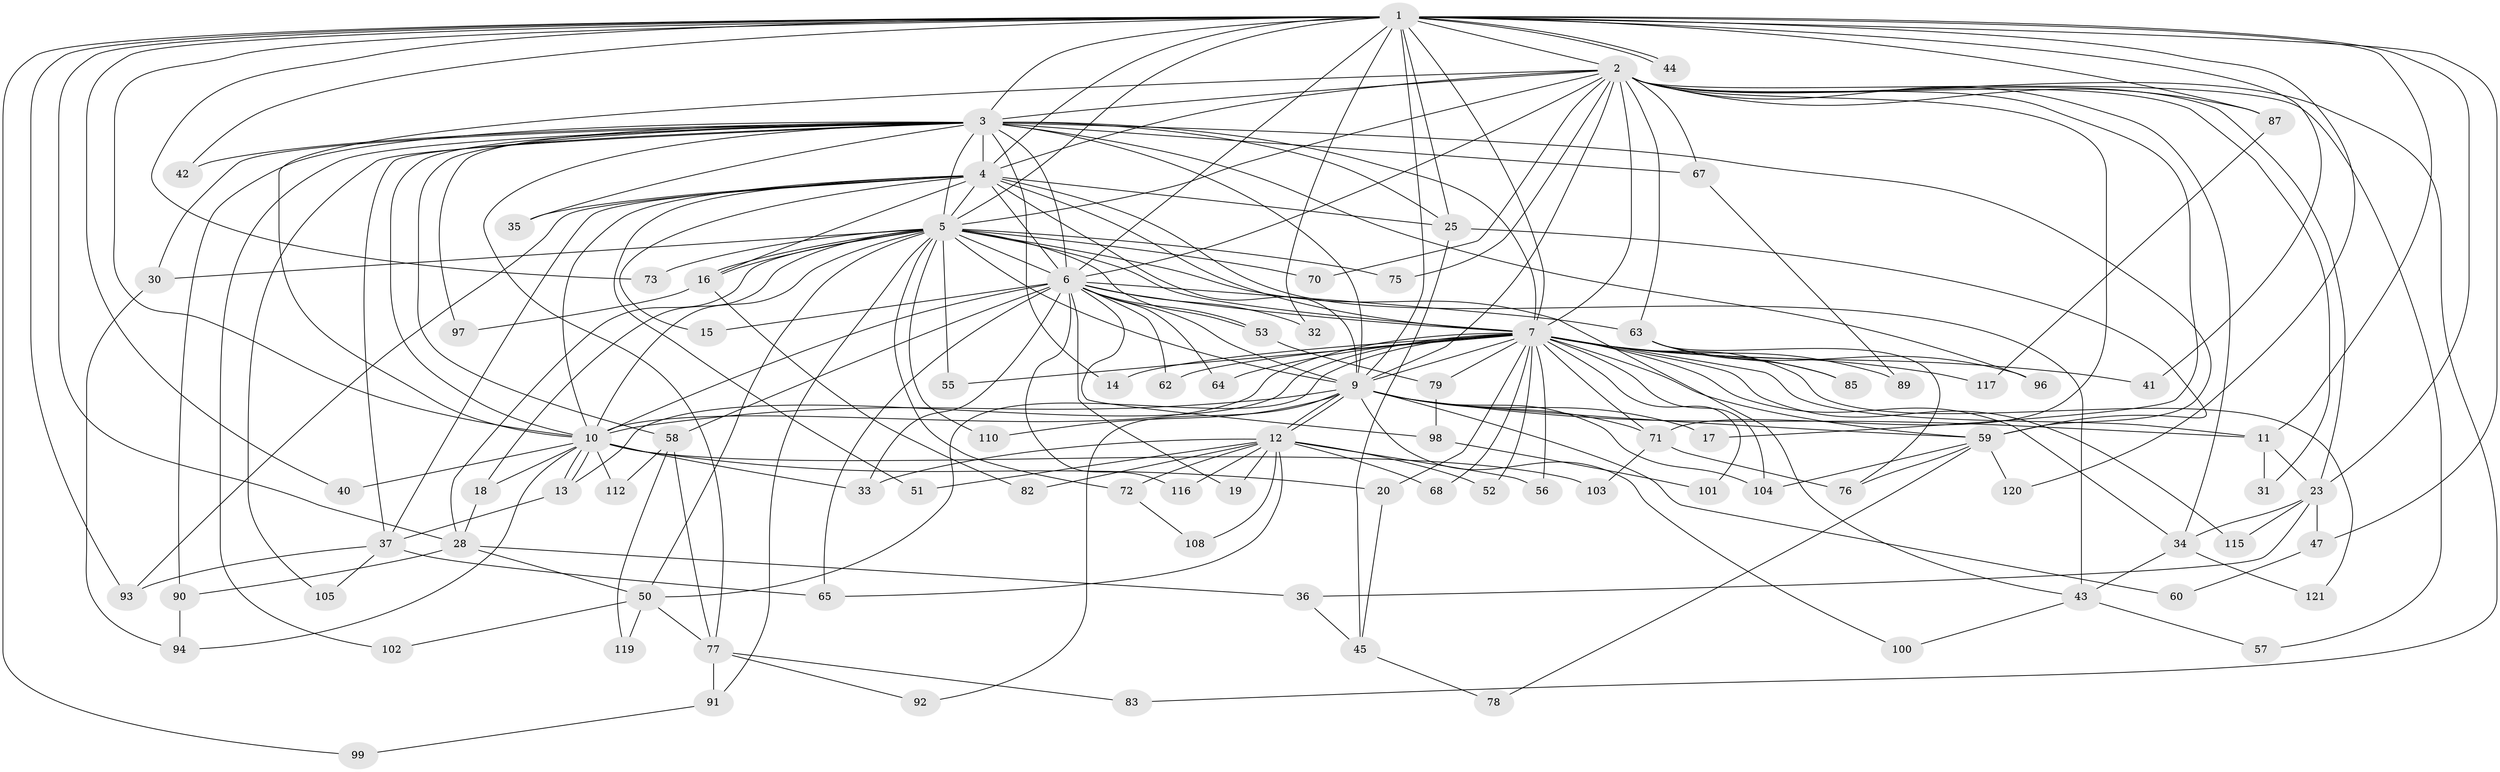 // Generated by graph-tools (version 1.1) at 2025/23/03/03/25 07:23:46]
// undirected, 91 vertices, 221 edges
graph export_dot {
graph [start="1"]
  node [color=gray90,style=filled];
  1 [super="+26"];
  2 [super="+39"];
  3 [super="+66"];
  4 [super="+29"];
  5 [super="+24"];
  6 [super="+21"];
  7 [super="+8"];
  9 [super="+84"];
  10 [super="+106"];
  11 [super="+27"];
  12 [super="+46"];
  13 [super="+54"];
  14 [super="+22"];
  15;
  16 [super="+61"];
  17;
  18;
  19;
  20;
  23 [super="+118"];
  25 [super="+69"];
  28 [super="+86"];
  30;
  31;
  32;
  33;
  34 [super="+38"];
  35;
  36;
  37 [super="+48"];
  40;
  41;
  42;
  43 [super="+113"];
  44;
  45 [super="+49"];
  47;
  50 [super="+107"];
  51;
  52;
  53;
  55;
  56;
  57;
  58;
  59 [super="+74"];
  60;
  62;
  63;
  64;
  65 [super="+81"];
  67;
  68;
  70;
  71 [super="+88"];
  72;
  73;
  75;
  76 [super="+114"];
  77 [super="+80"];
  78;
  79;
  82;
  83;
  85;
  87;
  89;
  90 [super="+109"];
  91;
  92;
  93 [super="+95"];
  94;
  96;
  97;
  98;
  99;
  100;
  101;
  102;
  103;
  104 [super="+111"];
  105;
  108;
  110;
  112;
  115;
  116;
  117;
  119;
  120;
  121;
  1 -- 2 [weight=2];
  1 -- 3;
  1 -- 4;
  1 -- 5 [weight=2];
  1 -- 6;
  1 -- 7 [weight=2];
  1 -- 9 [weight=2];
  1 -- 10;
  1 -- 11;
  1 -- 32;
  1 -- 40;
  1 -- 41;
  1 -- 42;
  1 -- 44;
  1 -- 44;
  1 -- 73;
  1 -- 87;
  1 -- 93;
  1 -- 99;
  1 -- 120;
  1 -- 25;
  1 -- 47;
  1 -- 23;
  1 -- 28;
  2 -- 3;
  2 -- 4;
  2 -- 5;
  2 -- 6;
  2 -- 7 [weight=2];
  2 -- 9;
  2 -- 10;
  2 -- 17;
  2 -- 23;
  2 -- 31;
  2 -- 34;
  2 -- 57;
  2 -- 63;
  2 -- 67;
  2 -- 70;
  2 -- 71;
  2 -- 83;
  2 -- 75;
  2 -- 87;
  3 -- 4;
  3 -- 5;
  3 -- 6 [weight=2];
  3 -- 7 [weight=3];
  3 -- 9;
  3 -- 10 [weight=2];
  3 -- 14;
  3 -- 25;
  3 -- 30;
  3 -- 35;
  3 -- 37;
  3 -- 42;
  3 -- 58;
  3 -- 67;
  3 -- 77;
  3 -- 90;
  3 -- 96;
  3 -- 102;
  3 -- 105;
  3 -- 97;
  3 -- 59;
  4 -- 5;
  4 -- 6;
  4 -- 7 [weight=2];
  4 -- 9;
  4 -- 10 [weight=2];
  4 -- 15;
  4 -- 25;
  4 -- 35;
  4 -- 43;
  4 -- 51;
  4 -- 93;
  4 -- 37;
  4 -- 16;
  5 -- 6;
  5 -- 7 [weight=2];
  5 -- 9;
  5 -- 10;
  5 -- 16;
  5 -- 16;
  5 -- 18;
  5 -- 28;
  5 -- 43;
  5 -- 53;
  5 -- 55;
  5 -- 70;
  5 -- 72;
  5 -- 75;
  5 -- 91;
  5 -- 110;
  5 -- 50;
  5 -- 73;
  5 -- 30;
  6 -- 7 [weight=2];
  6 -- 9;
  6 -- 10;
  6 -- 15;
  6 -- 19;
  6 -- 32;
  6 -- 53;
  6 -- 58;
  6 -- 62;
  6 -- 63;
  6 -- 64;
  6 -- 65;
  6 -- 98;
  6 -- 116;
  6 -- 33;
  7 -- 9 [weight=2];
  7 -- 10 [weight=2];
  7 -- 14 [weight=2];
  7 -- 20;
  7 -- 55;
  7 -- 56;
  7 -- 59;
  7 -- 64;
  7 -- 68;
  7 -- 71;
  7 -- 79;
  7 -- 101;
  7 -- 104;
  7 -- 115;
  7 -- 117;
  7 -- 11;
  7 -- 85;
  7 -- 89;
  7 -- 41;
  7 -- 50;
  7 -- 52;
  7 -- 121;
  7 -- 62;
  7 -- 13;
  7 -- 34;
  9 -- 10;
  9 -- 12;
  9 -- 12;
  9 -- 17;
  9 -- 59;
  9 -- 60;
  9 -- 92;
  9 -- 100;
  9 -- 110;
  9 -- 11;
  9 -- 71;
  9 -- 104;
  10 -- 13;
  10 -- 13;
  10 -- 18;
  10 -- 20;
  10 -- 33;
  10 -- 40;
  10 -- 94;
  10 -- 103;
  10 -- 112;
  11 -- 23;
  11 -- 31;
  12 -- 19;
  12 -- 52;
  12 -- 65;
  12 -- 68;
  12 -- 72;
  12 -- 82;
  12 -- 108;
  12 -- 116;
  12 -- 56;
  12 -- 33;
  12 -- 51;
  13 -- 37;
  16 -- 82;
  16 -- 97;
  18 -- 28;
  20 -- 45;
  23 -- 34;
  23 -- 36;
  23 -- 47;
  23 -- 115;
  25 -- 45;
  25 -- 59;
  28 -- 36;
  28 -- 50;
  28 -- 90;
  30 -- 94;
  34 -- 121;
  34 -- 43;
  36 -- 45;
  37 -- 105;
  37 -- 93;
  37 -- 65;
  43 -- 57;
  43 -- 100;
  45 -- 78;
  47 -- 60;
  50 -- 102;
  50 -- 119;
  50 -- 77;
  53 -- 79;
  58 -- 77;
  58 -- 112;
  58 -- 119;
  59 -- 78;
  59 -- 104;
  59 -- 120;
  59 -- 76;
  63 -- 76;
  63 -- 85;
  63 -- 96;
  67 -- 89;
  71 -- 76;
  71 -- 103;
  72 -- 108;
  77 -- 83;
  77 -- 91;
  77 -- 92;
  79 -- 98;
  87 -- 117;
  90 -- 94;
  91 -- 99;
  98 -- 101;
}
